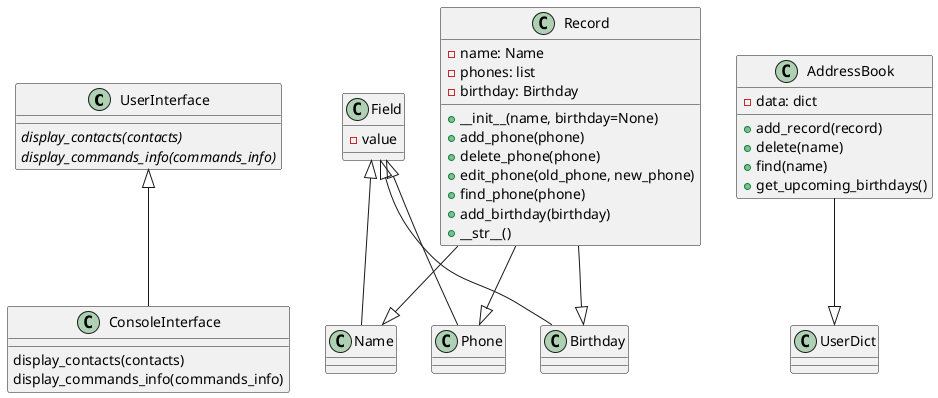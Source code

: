 @startuml

class UserInterface {
    {abstract} display_contacts(contacts)
    {abstract} display_commands_info(commands_info)
}

class ConsoleInterface {
    display_contacts(contacts)
    display_commands_info(commands_info)
}

class Field {
    - value
}

class Name {
}

class Phone {
}

class Birthday {
}

class Record {
    - name: Name
    - phones: list
    - birthday: Birthday
    + __init__(name, birthday=None)
    + add_phone(phone)
    + delete_phone(phone)
    + edit_phone(old_phone, new_phone)
    + find_phone(phone)
    + add_birthday(birthday)
    + __str__()
}

class AddressBook {
    - data: dict
    + add_record(record)
    + delete(name)
    + find(name)
    + get_upcoming_birthdays()
}

UserInterface <|-- ConsoleInterface
Field <|-- Name
Field <|-- Phone
Field <|-- Birthday
Record --|> Name
Record --|> Phone
Record --|> Birthday
AddressBook --|> UserDict
@enduml
